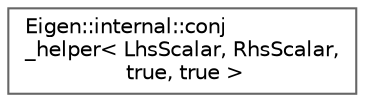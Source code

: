 digraph "Graphical Class Hierarchy"
{
 // LATEX_PDF_SIZE
  bgcolor="transparent";
  edge [fontname=Helvetica,fontsize=10,labelfontname=Helvetica,labelfontsize=10];
  node [fontname=Helvetica,fontsize=10,shape=box,height=0.2,width=0.4];
  rankdir="LR";
  Node0 [id="Node000000",label="Eigen::internal::conj\l_helper\< LhsScalar, RhsScalar,\l true, true \>",height=0.2,width=0.4,color="grey40", fillcolor="white", style="filled",URL="$structEigen_1_1internal_1_1conj__helper_3_01LhsScalar_00_01RhsScalar_00_01true_00_01true_01_4.html",tooltip=" "];
}
